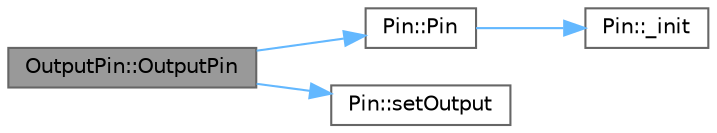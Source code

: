 digraph "OutputPin::OutputPin"
{
 // LATEX_PDF_SIZE
  bgcolor="transparent";
  edge [fontname=Helvetica,fontsize=10,labelfontname=Helvetica,labelfontsize=10];
  node [fontname=Helvetica,fontsize=10,shape=box,height=0.2,width=0.4];
  rankdir="LR";
  Node1 [id="Node000001",label="OutputPin::OutputPin",height=0.2,width=0.4,color="gray40", fillcolor="grey60", style="filled", fontcolor="black",tooltip="Constructor."];
  Node1 -> Node2 [id="edge1_Node000001_Node000002",color="steelblue1",style="solid",tooltip=" "];
  Node2 [id="Node000002",label="Pin::Pin",height=0.2,width=0.4,color="grey40", fillcolor="white", style="filled",URL="$d7/d68/class_pin_acd4ade93d8a5831ea021e0fff857aad5.html#acd4ade93d8a5831ea021e0fff857aad5",tooltip="Constructor."];
  Node2 -> Node3 [id="edge2_Node000002_Node000003",color="steelblue1",style="solid",tooltip=" "];
  Node3 [id="Node000003",label="Pin::_init",height=0.2,width=0.4,color="grey40", fillcolor="white", style="filled",URL="$d7/d68/class_pin_a54600a4bc3f5cbefebd28abda2aebea8.html#a54600a4bc3f5cbefebd28abda2aebea8",tooltip="Initialize the class by retrieving the register pointers and bitmask."];
  Node1 -> Node4 [id="edge3_Node000001_Node000004",color="steelblue1",style="solid",tooltip=" "];
  Node4 [id="Node000004",label="Pin::setOutput",height=0.2,width=0.4,color="grey40", fillcolor="white", style="filled",URL="$d7/d68/class_pin_a2309200ff683097b1aa8679ae3dc1e30.html#a2309200ff683097b1aa8679ae3dc1e30",tooltip="Set the pin mode as OUTPUT"];
}
